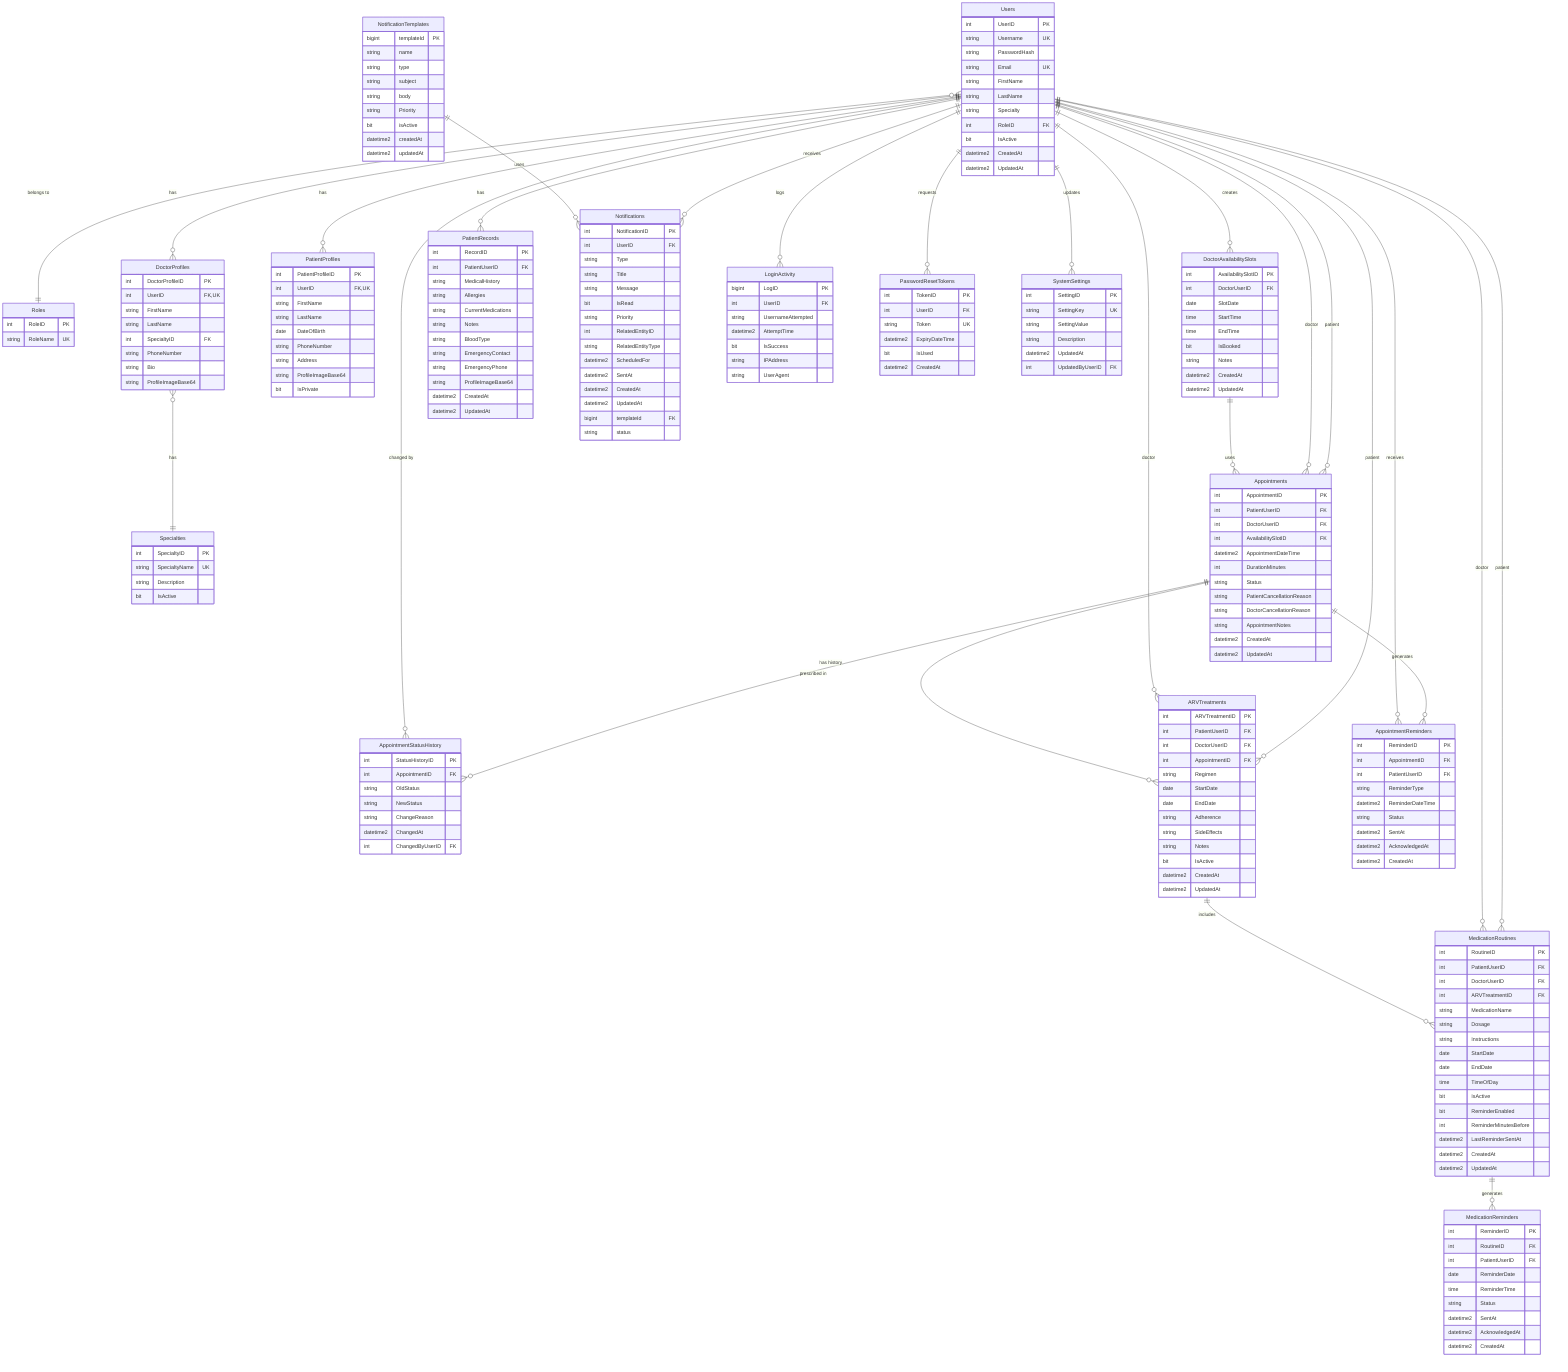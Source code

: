 erDiagram
    %% Core User Management
    Users {
        int UserID PK
        string Username UK
        string PasswordHash
        string Email UK
        string FirstName
        string LastName
        string Specialty
        int RoleID FK
        bit IsActive
        datetime2 CreatedAt
        datetime2 UpdatedAt
    }
    
    Roles {
        int RoleID PK
        string RoleName UK
    }
    
    DoctorProfiles {
        int DoctorProfileID PK
        int UserID FK,UK
        string FirstName
        string LastName
        int SpecialtyID FK
        string PhoneNumber
        string Bio
        string ProfileImageBase64
    }
    
    PatientProfiles {
        int PatientProfileID PK
        int UserID FK,UK
        string FirstName
        string LastName
        date DateOfBirth
        string PhoneNumber
        string Address
        string ProfileImageBase64
        bit IsPrivate
    }
    
    Specialties {
        int SpecialtyID PK
        string SpecialtyName UK
        string Description
        bit IsActive
    }
    
    %% Appointment Management
    DoctorAvailabilitySlots {
        int AvailabilitySlotID PK
        int DoctorUserID FK
        date SlotDate
        time StartTime
        time EndTime
        bit IsBooked
        string Notes
        datetime2 CreatedAt
        datetime2 UpdatedAt
    }
    
    Appointments {
        int AppointmentID PK
        int PatientUserID FK
        int DoctorUserID FK
        int AvailabilitySlotID FK
        datetime2 AppointmentDateTime
        int DurationMinutes
        string Status
        string PatientCancellationReason
        string DoctorCancellationReason
        string AppointmentNotes
        datetime2 CreatedAt
        datetime2 UpdatedAt
    }
    
    AppointmentStatusHistory {
        int StatusHistoryID PK
        int AppointmentID FK
        string OldStatus
        string NewStatus
        string ChangeReason
        datetime2 ChangedAt
        int ChangedByUserID FK
    }
    
    %% Patient Records & Treatment
    PatientRecords {
        int RecordID PK
        int PatientUserID FK
        string MedicalHistory
        string Allergies
        string CurrentMedications
        string Notes
        string BloodType
        string EmergencyContact
        string EmergencyPhone
        string ProfileImageBase64
        datetime2 CreatedAt
        datetime2 UpdatedAt
    }
    
    ARVTreatments {
        int ARVTreatmentID PK
        int PatientUserID FK
        int DoctorUserID FK
        int AppointmentID FK
        string Regimen
        date StartDate
        date EndDate
        string Adherence
        string SideEffects
        string Notes
        bit IsActive
        datetime2 CreatedAt
        datetime2 UpdatedAt
    }
    
    %% Notification System
    Notifications {
        int NotificationID PK
        int UserID FK
        string Type
        string Title
        string Message
        bit IsRead
        string Priority
        int RelatedEntityID
        string RelatedEntityType
        datetime2 ScheduledFor
        datetime2 SentAt
        datetime2 CreatedAt
        datetime2 UpdatedAt
        bigint templateId FK
        string status
    }
    
    NotificationTemplates {
        bigint templateId PK
        string name
        string type
        string subject
        string body
        string Priority
        bit isActive
        datetime2 createdAt
        datetime2 updatedAt
    }
    
    %% Medication Management
    MedicationRoutines {
        int RoutineID PK
        int PatientUserID FK
        int DoctorUserID FK
        int ARVTreatmentID FK
        string MedicationName
        string Dosage
        string Instructions
        date StartDate
        date EndDate
        time TimeOfDay
        bit IsActive
        bit ReminderEnabled
        int ReminderMinutesBefore
        datetime2 LastReminderSentAt
        datetime2 CreatedAt
        datetime2 UpdatedAt
    }
    
    MedicationReminders {
        int ReminderID PK
        int RoutineID FK
        int PatientUserID FK
        date ReminderDate
        time ReminderTime
        string Status
        datetime2 SentAt
        datetime2 AcknowledgedAt
        datetime2 CreatedAt
    }
    
    AppointmentReminders {
        int ReminderID PK
        int AppointmentID FK
        int PatientUserID FK
        string ReminderType
        datetime2 ReminderDateTime
        string Status
        datetime2 SentAt
        datetime2 AcknowledgedAt
        datetime2 CreatedAt
    }
    
    %% Security & System
    LoginActivity {
        bigint LogID PK
        int UserID FK
        string UsernameAttempted
        datetime2 AttemptTime
        bit IsSuccess
        string IPAddress
        string UserAgent
    }
    
    PasswordResetTokens {
        int TokenID PK
        int UserID FK
        string Token UK
        datetime2 ExpiryDateTime
        bit IsUsed
        datetime2 CreatedAt
    }
    
    SystemSettings {
        int SettingID PK
        string SettingKey UK
        string SettingValue
        string Description
        datetime2 UpdatedAt
        int UpdatedByUserID FK
    }
    
    %% Relationships
    Users ||--o{ DoctorProfiles : "has"
    Users ||--o{ PatientProfiles : "has"
    Users }o--|| Roles : "belongs to"
    DoctorProfiles }o--|| Specialties : "has"
    
    Users ||--o{ DoctorAvailabilitySlots : "creates"
    Users ||--o{ Appointments : "patient"
    Users ||--o{ Appointments : "doctor"
    DoctorAvailabilitySlots ||--o{ Appointments : "uses"
    
    Appointments ||--o{ AppointmentStatusHistory : "has history"
    Users ||--o{ AppointmentStatusHistory : "changed by"
    
    Users ||--o{ PatientRecords : "has"
    Users ||--o{ ARVTreatments : "patient"
    Users ||--o{ ARVTreatments : "doctor"
    Appointments ||--o{ ARVTreatments : "prescribed in"
    
    Users ||--o{ Notifications : "receives"
    NotificationTemplates ||--o{ Notifications : "uses"
    
    Users ||--o{ MedicationRoutines : "patient"
    Users ||--o{ MedicationRoutines : "doctor"
    ARVTreatments ||--o{ MedicationRoutines : "includes"
    MedicationRoutines ||--o{ MedicationReminders : "generates"
    
    Appointments ||--o{ AppointmentReminders : "generates"
    Users ||--o{ AppointmentReminders : "receives"
    
    Users ||--o{ LoginActivity : "logs"
    Users ||--o{ PasswordResetTokens : "requests"
    Users ||--o{ SystemSettings : "updates"